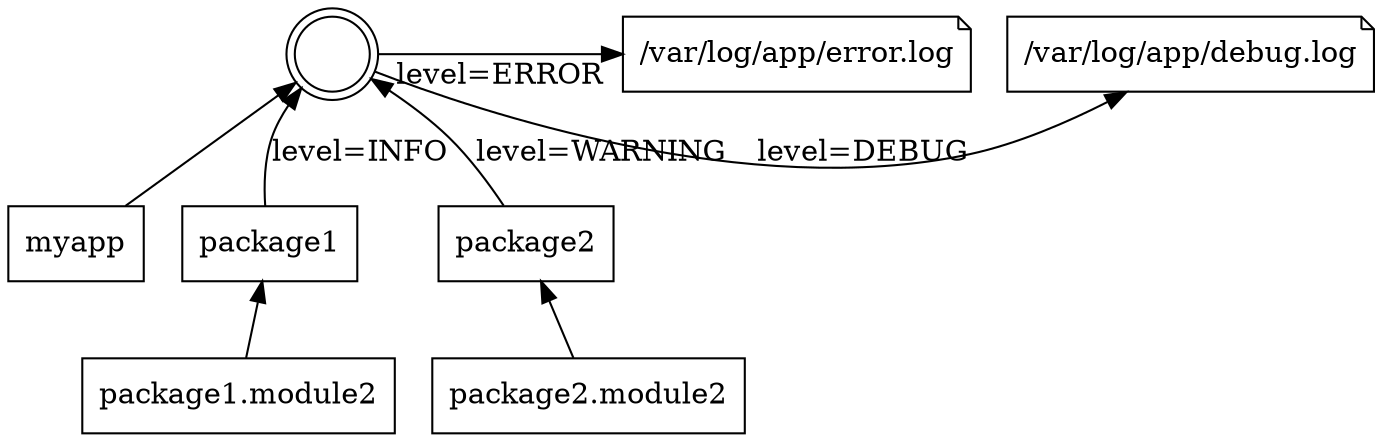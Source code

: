 digraph {
   rankdir = BT;

   node [shape = doublecircle];
   "";

   node [shape = rect];
   "myapp" -> "";
   "package1" -> "" [label="level=INFO"];
   "package1.module2" -> "package1";
   "package2" -> "" [label="level=WARNING"];
   "package2.module2" -> "package2";

   node [shape = note];
   debug [label="/var/log/app/debug.log"];
   error [label="/var/log/app/error.log"];

   "" -> error [label="level=ERROR"];
   "" -> debug [label="level=DEBUG"];

   {rank = same; ""; debug; error}

}
